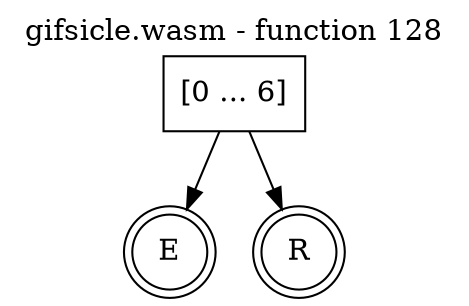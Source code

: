digraph finite_state_machine {
    label = "gifsicle.wasm - function 128"
    labelloc =  t
    labelfontsize = 16
    labelfontcolor = black
    labelfontname = "Helvetica"
    node [shape = doublecircle]; E R ;
    node [shape = box];
    node [shape=box, color=black, style=solid] 0[label="[0 ... 6]"]
    0 -> E;
    0 -> R;
}
